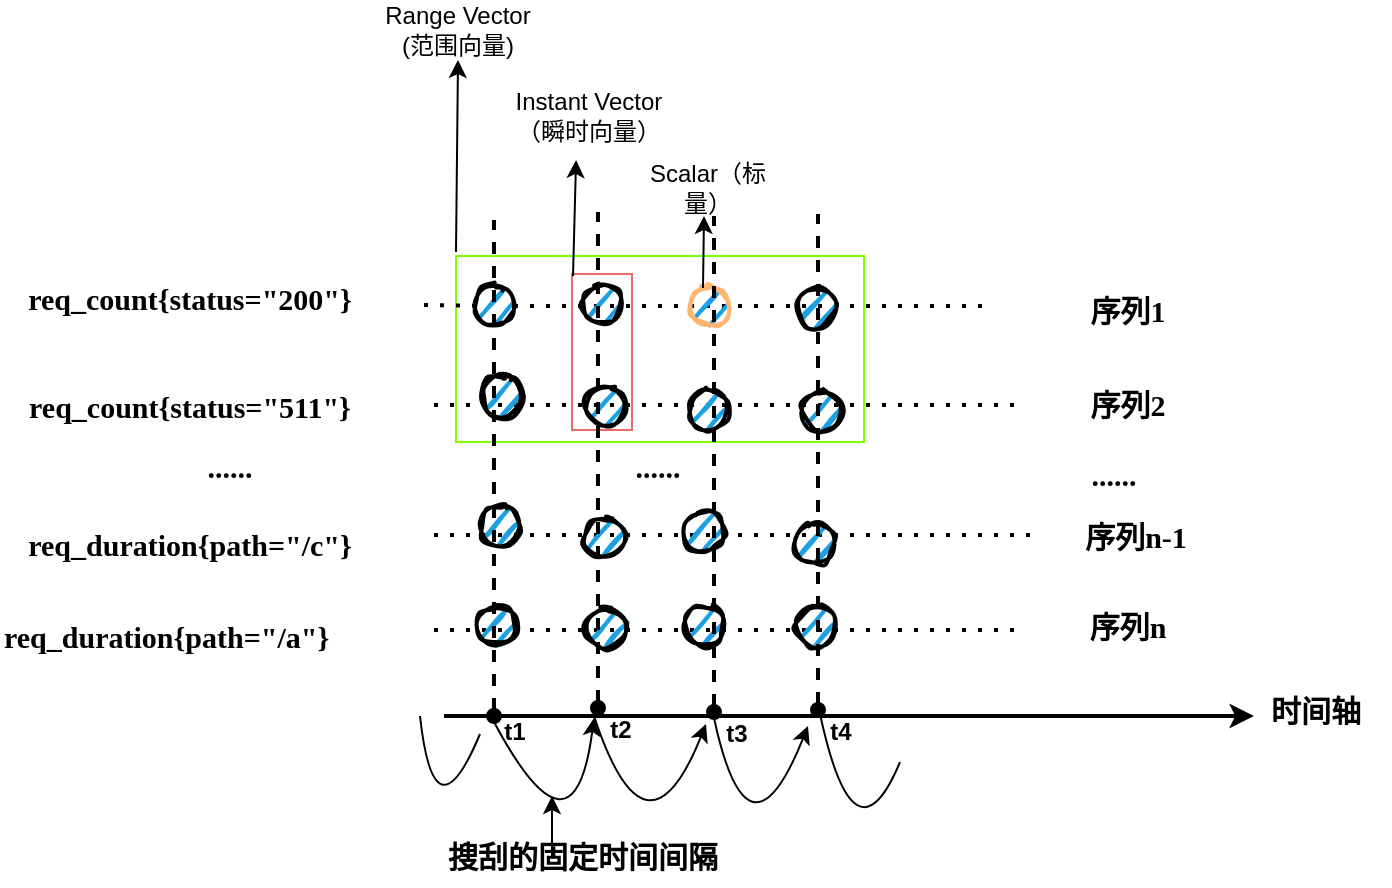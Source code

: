 <mxfile version="24.7.17">
  <diagram id="fl3l7JhTa4kS9sDUFRaA" name="第 1 页">
    <mxGraphModel dx="3263" dy="2837" grid="1" gridSize="10" guides="1" tooltips="1" connect="1" arrows="1" fold="1" page="1" pageScale="1" pageWidth="827" pageHeight="1169" math="0" shadow="0">
      <root>
        <mxCell id="0" />
        <mxCell id="1" parent="0" />
        <mxCell id="mCzkdZ3VEg0cLPXtIAzx-1" value="" style="rounded=0;whiteSpace=wrap;html=1;strokeColor=#80FF00;" vertex="1" parent="1">
          <mxGeometry x="-1427" y="-1150" width="204" height="93" as="geometry" />
        </mxCell>
        <mxCell id="Nc4wAFm8coX0yKCtMDV_-5" value="req_count{status=&quot;200&quot;}" style="text;html=1;strokeColor=none;fillColor=none;align=center;verticalAlign=middle;whiteSpace=wrap;rounded=0;fontSize=15;fontFamily=Aa老外雨果体;fontStyle=1" parent="1" vertex="1">
          <mxGeometry x="-1590" y="-1144" width="60" height="30" as="geometry" />
        </mxCell>
        <mxCell id="Nc4wAFm8coX0yKCtMDV_-6" value="req_count{status=&quot;511&quot;}" style="text;html=1;strokeColor=none;fillColor=none;align=center;verticalAlign=middle;whiteSpace=wrap;rounded=0;fontSize=15;fontFamily=Aa老外雨果体;fontStyle=1" parent="1" vertex="1">
          <mxGeometry x="-1590" y="-1090" width="60" height="30" as="geometry" />
        </mxCell>
        <mxCell id="Nc4wAFm8coX0yKCtMDV_-7" value="req_duration{path=&quot;/c&quot;}" style="text;html=1;strokeColor=none;fillColor=none;align=center;verticalAlign=middle;whiteSpace=wrap;rounded=0;fontSize=15;fontFamily=Aa老外雨果体;fontStyle=1" parent="1" vertex="1">
          <mxGeometry x="-1590" y="-1021" width="60" height="30" as="geometry" />
        </mxCell>
        <mxCell id="Nc4wAFm8coX0yKCtMDV_-9" value="req_duration{path=&quot;/a&quot;}" style="text;whiteSpace=wrap;html=1;fontSize=15;fontFamily=Aa老外雨果体;fontStyle=1" parent="1" vertex="1">
          <mxGeometry x="-1655" y="-975" width="310" height="30" as="geometry" />
        </mxCell>
        <mxCell id="Nc4wAFm8coX0yKCtMDV_-10" value="......" style="text;html=1;strokeColor=none;fillColor=none;align=center;verticalAlign=middle;whiteSpace=wrap;rounded=0;fontFamily=Aa老外雨果体;fontSize=15;fontStyle=1" parent="1" vertex="1">
          <mxGeometry x="-1570" y="-1060" width="60" height="30" as="geometry" />
        </mxCell>
        <mxCell id="Nc4wAFm8coX0yKCtMDV_-11" value="" style="endArrow=none;dashed=1;html=1;dashPattern=1 3;strokeWidth=2;rounded=0;fontFamily=Aa老外雨果体;fontSize=15;startArrow=none;fontStyle=1" parent="1" source="Nc4wAFm8coX0yKCtMDV_-15" edge="1">
          <mxGeometry width="50" height="50" relative="1" as="geometry">
            <mxPoint x="-1443" y="-1125.5" as="sourcePoint" />
            <mxPoint x="-1158" y="-1125" as="targetPoint" />
          </mxGeometry>
        </mxCell>
        <mxCell id="Nc4wAFm8coX0yKCtMDV_-12" value="" style="endArrow=none;dashed=1;html=1;dashPattern=1 3;strokeWidth=2;rounded=0;fontFamily=Aa老外雨果体;fontSize=15;fontStyle=1" parent="1" edge="1">
          <mxGeometry width="50" height="50" relative="1" as="geometry">
            <mxPoint x="-1438" y="-1075.5" as="sourcePoint" />
            <mxPoint x="-1148" y="-1075.5" as="targetPoint" />
          </mxGeometry>
        </mxCell>
        <mxCell id="Nc4wAFm8coX0yKCtMDV_-13" value="" style="endArrow=none;dashed=1;html=1;dashPattern=1 3;strokeWidth=2;rounded=0;fontFamily=Aa老外雨果体;fontSize=15;fontStyle=1" parent="1" edge="1">
          <mxGeometry width="50" height="50" relative="1" as="geometry">
            <mxPoint x="-1438" y="-1010.5" as="sourcePoint" />
            <mxPoint x="-1138" y="-1010.5" as="targetPoint" />
          </mxGeometry>
        </mxCell>
        <mxCell id="Nc4wAFm8coX0yKCtMDV_-14" value="" style="endArrow=none;dashed=1;html=1;dashPattern=1 3;strokeWidth=2;rounded=0;fontFamily=Aa老外雨果体;fontSize=15;fontStyle=1" parent="1" edge="1">
          <mxGeometry width="50" height="50" relative="1" as="geometry">
            <mxPoint x="-1438" y="-963" as="sourcePoint" />
            <mxPoint x="-1148" y="-963" as="targetPoint" />
          </mxGeometry>
        </mxCell>
        <mxCell id="Nc4wAFm8coX0yKCtMDV_-15" value="" style="ellipse;whiteSpace=wrap;html=1;strokeWidth=2;fillWeight=2;hachureGap=8;fillColor=#1ba1e2;sketch=1;fontFamily=Aa老外雨果体;fontSize=15;fontStyle=1" parent="1" vertex="1">
          <mxGeometry x="-1418" y="-1135" width="20" height="20" as="geometry" />
        </mxCell>
        <mxCell id="Nc4wAFm8coX0yKCtMDV_-19" value="" style="endArrow=none;dashed=1;html=1;dashPattern=1 3;strokeWidth=2;rounded=0;fontFamily=Aa老外雨果体;fontSize=15;fontStyle=1" parent="1" target="Nc4wAFm8coX0yKCtMDV_-15" edge="1">
          <mxGeometry width="50" height="50" relative="1" as="geometry">
            <mxPoint x="-1443" y="-1125.5" as="sourcePoint" />
            <mxPoint x="-1158" y="-1125" as="targetPoint" />
          </mxGeometry>
        </mxCell>
        <mxCell id="Nc4wAFm8coX0yKCtMDV_-20" value="" style="ellipse;whiteSpace=wrap;html=1;strokeWidth=2;fillWeight=2;hachureGap=8;fillColor=#1ba1e2;sketch=1;fontFamily=Aa老外雨果体;fontSize=15;fontStyle=1" parent="1" vertex="1">
          <mxGeometry x="-1414" y="-1090" width="20" height="20" as="geometry" />
        </mxCell>
        <mxCell id="Nc4wAFm8coX0yKCtMDV_-21" value="" style="ellipse;whiteSpace=wrap;html=1;strokeWidth=2;fillWeight=2;hachureGap=8;fillColor=#1ba1e2;sketch=1;fontFamily=Aa老外雨果体;fontSize=15;fontStyle=1" parent="1" vertex="1">
          <mxGeometry x="-1415" y="-1025" width="20" height="20" as="geometry" />
        </mxCell>
        <mxCell id="Nc4wAFm8coX0yKCtMDV_-22" value="" style="ellipse;whiteSpace=wrap;html=1;strokeWidth=2;fillWeight=2;hachureGap=8;fillColor=#1ba1e2;sketch=1;fontFamily=Aa老外雨果体;fontSize=15;fontStyle=1" parent="1" vertex="1">
          <mxGeometry x="-1416" y="-975" width="20" height="20" as="geometry" />
        </mxCell>
        <mxCell id="Nc4wAFm8coX0yKCtMDV_-23" value="" style="ellipse;whiteSpace=wrap;html=1;strokeWidth=2;fillWeight=2;hachureGap=8;fillColor=#1ba1e2;sketch=1;fontFamily=Aa老外雨果体;fontSize=15;fontStyle=1" parent="1" vertex="1">
          <mxGeometry x="-1364" y="-1136" width="20" height="20" as="geometry" />
        </mxCell>
        <mxCell id="Nc4wAFm8coX0yKCtMDV_-24" value="" style="ellipse;whiteSpace=wrap;html=1;strokeWidth=2;fillWeight=2;hachureGap=8;fillColor=#1ba1e2;sketch=1;fontFamily=Aa老外雨果体;fontSize=15;fontStyle=1" parent="1" vertex="1">
          <mxGeometry x="-1362" y="-1085" width="20" height="20" as="geometry" />
        </mxCell>
        <mxCell id="Nc4wAFm8coX0yKCtMDV_-25" value="" style="ellipse;whiteSpace=wrap;html=1;strokeWidth=2;fillWeight=2;hachureGap=8;fillColor=#1ba1e2;sketch=1;fontFamily=Aa老外雨果体;fontSize=15;fontStyle=1" parent="1" vertex="1">
          <mxGeometry x="-1363" y="-1019" width="20" height="20" as="geometry" />
        </mxCell>
        <mxCell id="Nc4wAFm8coX0yKCtMDV_-26" value="" style="ellipse;whiteSpace=wrap;html=1;strokeWidth=2;fillWeight=2;hachureGap=8;fillColor=#1ba1e2;sketch=1;fontFamily=Aa老外雨果体;fontSize=15;fontStyle=1" parent="1" vertex="1">
          <mxGeometry x="-1362" y="-974" width="20" height="20" as="geometry" />
        </mxCell>
        <mxCell id="Nc4wAFm8coX0yKCtMDV_-27" value="" style="ellipse;whiteSpace=wrap;html=1;strokeWidth=2;fillWeight=2;hachureGap=8;fillColor=#1ba1e2;sketch=1;fontFamily=Aa老外雨果体;fontSize=15;fontStyle=1;strokeColor=#FFB570;" parent="1" vertex="1">
          <mxGeometry x="-1310" y="-1135" width="20" height="20" as="geometry" />
        </mxCell>
        <mxCell id="Nc4wAFm8coX0yKCtMDV_-28" value="" style="ellipse;whiteSpace=wrap;html=1;strokeWidth=2;fillWeight=2;hachureGap=8;fillColor=#1ba1e2;sketch=1;fontFamily=Aa老外雨果体;fontSize=15;fontStyle=1" parent="1" vertex="1">
          <mxGeometry x="-1311" y="-1083" width="20" height="20" as="geometry" />
        </mxCell>
        <mxCell id="Nc4wAFm8coX0yKCtMDV_-29" value="" style="ellipse;whiteSpace=wrap;html=1;strokeWidth=2;fillWeight=2;hachureGap=8;fillColor=#1ba1e2;sketch=1;fontFamily=Aa老外雨果体;fontSize=15;fontStyle=1" parent="1" vertex="1">
          <mxGeometry x="-1313" y="-1022" width="20" height="20" as="geometry" />
        </mxCell>
        <mxCell id="Nc4wAFm8coX0yKCtMDV_-30" value="" style="ellipse;whiteSpace=wrap;html=1;strokeWidth=2;fillWeight=2;hachureGap=8;fillColor=#1ba1e2;sketch=1;fontFamily=Aa老外雨果体;fontSize=15;fontStyle=1" parent="1" vertex="1">
          <mxGeometry x="-1313" y="-975" width="20" height="20" as="geometry" />
        </mxCell>
        <mxCell id="Nc4wAFm8coX0yKCtMDV_-31" value="" style="ellipse;whiteSpace=wrap;html=1;strokeWidth=2;fillWeight=2;hachureGap=8;fillColor=#1ba1e2;sketch=1;fontFamily=Aa老外雨果体;fontSize=15;fontStyle=1" parent="1" vertex="1">
          <mxGeometry x="-1257" y="-1134" width="20" height="20" as="geometry" />
        </mxCell>
        <mxCell id="Nc4wAFm8coX0yKCtMDV_-32" value="" style="ellipse;whiteSpace=wrap;html=1;strokeWidth=2;fillWeight=2;hachureGap=8;fillColor=#1ba1e2;sketch=1;fontFamily=Aa老外雨果体;fontSize=15;fontStyle=1" parent="1" vertex="1">
          <mxGeometry x="-1254" y="-1082" width="20" height="20" as="geometry" />
        </mxCell>
        <mxCell id="Nc4wAFm8coX0yKCtMDV_-33" value="" style="ellipse;whiteSpace=wrap;html=1;strokeWidth=2;fillWeight=2;hachureGap=8;fillColor=#1ba1e2;sketch=1;fontFamily=Aa老外雨果体;fontSize=15;fontStyle=1" parent="1" vertex="1">
          <mxGeometry x="-1258" y="-1016" width="20" height="20" as="geometry" />
        </mxCell>
        <mxCell id="Nc4wAFm8coX0yKCtMDV_-34" value="" style="ellipse;whiteSpace=wrap;html=1;strokeWidth=2;fillWeight=2;hachureGap=8;fillColor=#1ba1e2;sketch=1;fontFamily=Aa老外雨果体;fontSize=15;fontStyle=1" parent="1" vertex="1">
          <mxGeometry x="-1257" y="-975" width="20" height="20" as="geometry" />
        </mxCell>
        <mxCell id="Nc4wAFm8coX0yKCtMDV_-36" value="" style="curved=1;endArrow=classic;html=1;rounded=0;fontFamily=Aa老外雨果体;fontSize=15;entryX=0.2;entryY=1.35;entryDx=0;entryDy=0;entryPerimeter=0;" parent="1" edge="1">
          <mxGeometry width="50" height="50" relative="1" as="geometry">
            <mxPoint x="-1408" y="-917" as="sourcePoint" />
            <mxPoint x="-1358" y="-919" as="targetPoint" />
            <Array as="points">
              <mxPoint x="-1368" y="-842" />
            </Array>
          </mxGeometry>
        </mxCell>
        <mxCell id="Nc4wAFm8coX0yKCtMDV_-37" value="" style="curved=1;endArrow=classic;html=1;rounded=0;fontFamily=Aa老外雨果体;fontSize=15;exitX=0.9;exitY=1.25;exitDx=0;exitDy=0;exitPerimeter=0;fontStyle=1" parent="1" edge="1">
          <mxGeometry width="50" height="50" relative="1" as="geometry">
            <mxPoint x="-1358" y="-920" as="sourcePoint" />
            <mxPoint x="-1302" y="-916" as="targetPoint" />
            <Array as="points">
              <mxPoint x="-1332" y="-841" />
            </Array>
          </mxGeometry>
        </mxCell>
        <mxCell id="Nc4wAFm8coX0yKCtMDV_-38" value="" style="curved=1;endArrow=classic;html=1;rounded=0;fontFamily=Aa老外雨果体;fontSize=15;exitX=0.9;exitY=1.25;exitDx=0;exitDy=0;exitPerimeter=0;fontStyle=1" parent="1" edge="1">
          <mxGeometry width="50" height="50" relative="1" as="geometry">
            <mxPoint x="-1298" y="-919" as="sourcePoint" />
            <mxPoint x="-1251" y="-915" as="targetPoint" />
            <Array as="points">
              <mxPoint x="-1281" y="-840" />
            </Array>
          </mxGeometry>
        </mxCell>
        <mxCell id="Nc4wAFm8coX0yKCtMDV_-39" value="搜刮的固定时间间隔" style="text;html=1;strokeColor=none;fillColor=none;align=center;verticalAlign=middle;whiteSpace=wrap;rounded=0;fontFamily=Aa老外雨果体;fontSize=15;fontStyle=1" parent="1" vertex="1">
          <mxGeometry x="-1442" y="-865" width="157" height="30" as="geometry" />
        </mxCell>
        <mxCell id="Nc4wAFm8coX0yKCtMDV_-41" value="......" style="text;html=1;strokeColor=none;fillColor=none;align=center;verticalAlign=middle;whiteSpace=wrap;rounded=0;fontFamily=Aa老外雨果体;fontSize=15;fontStyle=1" parent="1" vertex="1">
          <mxGeometry x="-1356" y="-1060" width="60" height="30" as="geometry" />
        </mxCell>
        <mxCell id="Nc4wAFm8coX0yKCtMDV_-42" value="......" style="text;html=1;strokeColor=none;fillColor=none;align=center;verticalAlign=middle;whiteSpace=wrap;rounded=0;fontFamily=Aa老外雨果体;fontSize=15;fontStyle=1" parent="1" vertex="1">
          <mxGeometry x="-1128" y="-1056" width="60" height="30" as="geometry" />
        </mxCell>
        <mxCell id="Nc4wAFm8coX0yKCtMDV_-43" value="序列1" style="text;html=1;strokeColor=none;fillColor=none;align=center;verticalAlign=middle;whiteSpace=wrap;rounded=0;fontFamily=Aa老外雨果体;fontSize=15;fontStyle=1" parent="1" vertex="1">
          <mxGeometry x="-1121" y="-1138" width="60" height="30" as="geometry" />
        </mxCell>
        <mxCell id="Nc4wAFm8coX0yKCtMDV_-44" value="序列2" style="text;html=1;strokeColor=none;fillColor=none;align=center;verticalAlign=middle;whiteSpace=wrap;rounded=0;fontFamily=Aa老外雨果体;fontSize=15;fontStyle=1" parent="1" vertex="1">
          <mxGeometry x="-1121" y="-1091" width="60" height="30" as="geometry" />
        </mxCell>
        <mxCell id="Nc4wAFm8coX0yKCtMDV_-45" value="序列n-1" style="text;html=1;strokeColor=none;fillColor=none;align=center;verticalAlign=middle;whiteSpace=wrap;rounded=0;fontFamily=Aa老外雨果体;fontSize=15;fontStyle=1" parent="1" vertex="1">
          <mxGeometry x="-1124" y="-1025" width="74" height="30" as="geometry" />
        </mxCell>
        <mxCell id="Nc4wAFm8coX0yKCtMDV_-46" value="序列n" style="text;html=1;strokeColor=none;fillColor=none;align=center;verticalAlign=middle;whiteSpace=wrap;rounded=0;fontFamily=Aa老外雨果体;fontSize=15;fontStyle=1" parent="1" vertex="1">
          <mxGeometry x="-1128" y="-980" width="74" height="30" as="geometry" />
        </mxCell>
        <mxCell id="Nc4wAFm8coX0yKCtMDV_-47" value="" style="endArrow=classic;html=1;rounded=0;fontFamily=Aa老外雨果体;fontSize=15;fontStyle=1;strokeWidth=2;" parent="1" edge="1">
          <mxGeometry width="50" height="50" relative="1" as="geometry">
            <mxPoint x="-1433" y="-920" as="sourcePoint" />
            <mxPoint x="-1028" y="-920" as="targetPoint" />
          </mxGeometry>
        </mxCell>
        <mxCell id="Nc4wAFm8coX0yKCtMDV_-49" value="" style="curved=1;endArrow=none;html=1;rounded=0;fontFamily=Aa老外雨果体;fontSize=15;exitX=0.9;exitY=1.25;exitDx=0;exitDy=0;exitPerimeter=0;fontStyle=1;endFill=0;" parent="1" edge="1">
          <mxGeometry width="50" height="50" relative="1" as="geometry">
            <mxPoint x="-1245" y="-921" as="sourcePoint" />
            <mxPoint x="-1205" y="-897" as="targetPoint" />
            <Array as="points">
              <mxPoint x="-1228" y="-842" />
            </Array>
          </mxGeometry>
        </mxCell>
        <mxCell id="Nc4wAFm8coX0yKCtMDV_-50" value="" style="curved=1;endArrow=none;html=1;rounded=0;fontFamily=Aa老外雨果体;fontSize=15;fontStyle=1;endFill=0;" parent="1" edge="1">
          <mxGeometry width="50" height="50" relative="1" as="geometry">
            <mxPoint x="-1445" y="-920" as="sourcePoint" />
            <mxPoint x="-1415" y="-911" as="targetPoint" />
            <Array as="points">
              <mxPoint x="-1438" y="-856" />
            </Array>
          </mxGeometry>
        </mxCell>
        <mxCell id="mCzkdZ3VEg0cLPXtIAzx-3" value="" style="endArrow=classic;html=1;rounded=0;entryX=0.5;entryY=1;entryDx=0;entryDy=0;" edge="1" parent="1" target="mCzkdZ3VEg0cLPXtIAzx-4">
          <mxGeometry width="50" height="50" relative="1" as="geometry">
            <mxPoint x="-1427" y="-1152" as="sourcePoint" />
            <mxPoint x="-1427" y="-1230" as="targetPoint" />
          </mxGeometry>
        </mxCell>
        <mxCell id="mCzkdZ3VEg0cLPXtIAzx-4" value="Range Vector&lt;div&gt;(范围向量)&lt;/div&gt;" style="text;html=1;align=center;verticalAlign=middle;whiteSpace=wrap;rounded=0;" vertex="1" parent="1">
          <mxGeometry x="-1473" y="-1278" width="94" height="30" as="geometry" />
        </mxCell>
        <mxCell id="mCzkdZ3VEg0cLPXtIAzx-5" value="" style="rounded=0;whiteSpace=wrap;html=1;strokeColor=#EA6B66;gradientColor=none;fillColor=none;" vertex="1" parent="1">
          <mxGeometry x="-1369" y="-1141" width="30" height="78" as="geometry" />
        </mxCell>
        <mxCell id="mCzkdZ3VEg0cLPXtIAzx-6" value="" style="endArrow=classic;html=1;rounded=0;entryX=0.432;entryY=1.233;entryDx=0;entryDy=0;entryPerimeter=0;" edge="1" parent="1" target="mCzkdZ3VEg0cLPXtIAzx-7">
          <mxGeometry width="50" height="50" relative="1" as="geometry">
            <mxPoint x="-1368.5" y="-1140" as="sourcePoint" />
            <mxPoint x="-1368" y="-1180" as="targetPoint" />
          </mxGeometry>
        </mxCell>
        <mxCell id="mCzkdZ3VEg0cLPXtIAzx-7" value="Instant Vector（瞬时向量）" style="text;html=1;align=center;verticalAlign=middle;whiteSpace=wrap;rounded=0;" vertex="1" parent="1">
          <mxGeometry x="-1408" y="-1235" width="95" height="30" as="geometry" />
        </mxCell>
        <mxCell id="mCzkdZ3VEg0cLPXtIAzx-8" value="" style="endArrow=classic;html=1;rounded=0;" edge="1" parent="1">
          <mxGeometry width="50" height="50" relative="1" as="geometry">
            <mxPoint x="-1303.5" y="-1134" as="sourcePoint" />
            <mxPoint x="-1303" y="-1170" as="targetPoint" />
          </mxGeometry>
        </mxCell>
        <mxCell id="mCzkdZ3VEg0cLPXtIAzx-9" value="Scalar（标量）" style="text;html=1;align=center;verticalAlign=middle;whiteSpace=wrap;rounded=0;" vertex="1" parent="1">
          <mxGeometry x="-1331" y="-1199" width="60" height="30" as="geometry" />
        </mxCell>
        <mxCell id="mCzkdZ3VEg0cLPXtIAzx-11" value="时间轴" style="text;html=1;strokeColor=none;fillColor=none;align=center;verticalAlign=middle;whiteSpace=wrap;rounded=0;fontFamily=Aa老外雨果体;fontSize=15;fontStyle=1" vertex="1" parent="1">
          <mxGeometry x="-1034" y="-938" width="74" height="30" as="geometry" />
        </mxCell>
        <mxCell id="mCzkdZ3VEg0cLPXtIAzx-12" value="" style="endArrow=none;dashed=1;html=1;strokeWidth=2;rounded=0;startArrow=oval;startFill=1;" edge="1" parent="1">
          <mxGeometry width="50" height="50" relative="1" as="geometry">
            <mxPoint x="-1408" y="-920" as="sourcePoint" />
            <mxPoint x="-1408" y="-1168" as="targetPoint" />
          </mxGeometry>
        </mxCell>
        <mxCell id="mCzkdZ3VEg0cLPXtIAzx-13" value="" style="endArrow=none;dashed=1;html=1;strokeWidth=2;rounded=0;startArrow=oval;startFill=1;" edge="1" parent="1">
          <mxGeometry width="50" height="50" relative="1" as="geometry">
            <mxPoint x="-1356" y="-924" as="sourcePoint" />
            <mxPoint x="-1356" y="-1172" as="targetPoint" />
          </mxGeometry>
        </mxCell>
        <mxCell id="mCzkdZ3VEg0cLPXtIAzx-14" value="" style="endArrow=none;dashed=1;html=1;strokeWidth=2;rounded=0;startArrow=oval;startFill=1;" edge="1" parent="1">
          <mxGeometry width="50" height="50" relative="1" as="geometry">
            <mxPoint x="-1298" y="-922" as="sourcePoint" />
            <mxPoint x="-1298" y="-1170" as="targetPoint" />
          </mxGeometry>
        </mxCell>
        <mxCell id="mCzkdZ3VEg0cLPXtIAzx-15" value="" style="endArrow=none;dashed=1;html=1;strokeWidth=2;rounded=0;startArrow=oval;startFill=1;" edge="1" parent="1">
          <mxGeometry width="50" height="50" relative="1" as="geometry">
            <mxPoint x="-1246" y="-923" as="sourcePoint" />
            <mxPoint x="-1246" y="-1171" as="targetPoint" />
          </mxGeometry>
        </mxCell>
        <mxCell id="mCzkdZ3VEg0cLPXtIAzx-27" value="t2" style="text;strokeColor=none;fillColor=none;html=1;fontSize=12;fontStyle=1;verticalAlign=middle;align=center;" vertex="1" parent="1">
          <mxGeometry x="-1395" y="-933" width="100" height="40" as="geometry" />
        </mxCell>
        <mxCell id="mCzkdZ3VEg0cLPXtIAzx-28" value="t3" style="text;strokeColor=none;fillColor=none;html=1;fontSize=12;fontStyle=1;verticalAlign=middle;align=center;" vertex="1" parent="1">
          <mxGeometry x="-1337" y="-931" width="100" height="40" as="geometry" />
        </mxCell>
        <mxCell id="mCzkdZ3VEg0cLPXtIAzx-29" value="t1" style="text;strokeColor=none;fillColor=none;html=1;fontSize=12;fontStyle=1;verticalAlign=middle;align=center;" vertex="1" parent="1">
          <mxGeometry x="-1448" y="-932" width="100" height="40" as="geometry" />
        </mxCell>
        <mxCell id="mCzkdZ3VEg0cLPXtIAzx-30" value="t4" style="text;strokeColor=none;fillColor=none;html=1;fontSize=12;fontStyle=1;verticalAlign=middle;align=center;" vertex="1" parent="1">
          <mxGeometry x="-1285" y="-932" width="100" height="40" as="geometry" />
        </mxCell>
        <mxCell id="mCzkdZ3VEg0cLPXtIAzx-32" value="" style="endArrow=classic;html=1;rounded=0;" edge="1" parent="1">
          <mxGeometry width="50" height="50" relative="1" as="geometry">
            <mxPoint x="-1379" y="-850" as="sourcePoint" />
            <mxPoint x="-1379" y="-880" as="targetPoint" />
          </mxGeometry>
        </mxCell>
      </root>
    </mxGraphModel>
  </diagram>
</mxfile>
